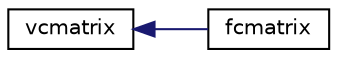 digraph "Graphical Class Hierarchy"
{
  edge [fontname="Helvetica",fontsize="10",labelfontname="Helvetica",labelfontsize="10"];
  node [fontname="Helvetica",fontsize="10",shape=record];
  rankdir="LR";
  Node0 [label="vcmatrix",height=0.2,width=0.4,color="black", fillcolor="white", style="filled",URL="$classvcmatrix.html"];
  Node0 -> Node1 [dir="back",color="midnightblue",fontsize="10",style="solid",fontname="Helvetica"];
  Node1 [label="fcmatrix",height=0.2,width=0.4,color="black", fillcolor="white", style="filled",URL="$classfcmatrix.html"];
}

